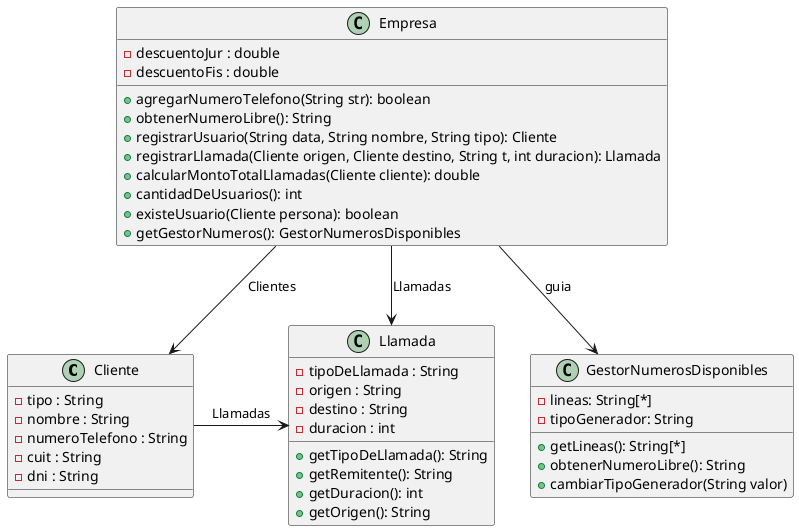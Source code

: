 @startuml Ejercicio5
'Deberia indicar que es de 0 a N, creo que era 0..* (Para chequear).
Cliente -> Llamada : Llamadas 
Empresa --> Cliente : Clientes 
Empresa --> Llamada : Llamadas 
Empresa -->GestorNumerosDisponibles : guia
class Llamada {
    -tipoDeLlamada : String 
    -origen : String 
    -destino : String 
    -duracion : int 

    +getTipoDeLlamada(): String 
    +getRemitente(): String 
    +getDuracion(): int 
    +getOrigen(): String 
}

class GestorNumerosDisponibles {
    -lineas: String[*]
    -tipoGenerador: String 

    +getLineas(): String[*]
    +obtenerNumeroLibre(): String 
    +cambiarTipoGenerador(String valor)
}

'Ademas incluye seters y geters
class Cliente {
    -tipo : String 
    -nombre : String 
    -numeroTelefono : String 
    -cuit : String 
    -dni : String
}

class Empresa {
    -descuentoJur : double 
    -descuentoFis : double 

    +agregarNumeroTelefono(String str): boolean 
    +obtenerNumeroLibre(): String 
    +registrarUsuario(String data, String nombre, String tipo): Cliente
    +registrarLlamada(Cliente origen, Cliente destino, String t, int duracion): Llamada
    +calcularMontoTotalLlamadas(Cliente cliente): double 
    +cantidadDeUsuarios(): int 
    +existeUsuario(Cliente persona): boolean 
    +getGestorNumeros(): GestorNumerosDisponibles
}

@enduml